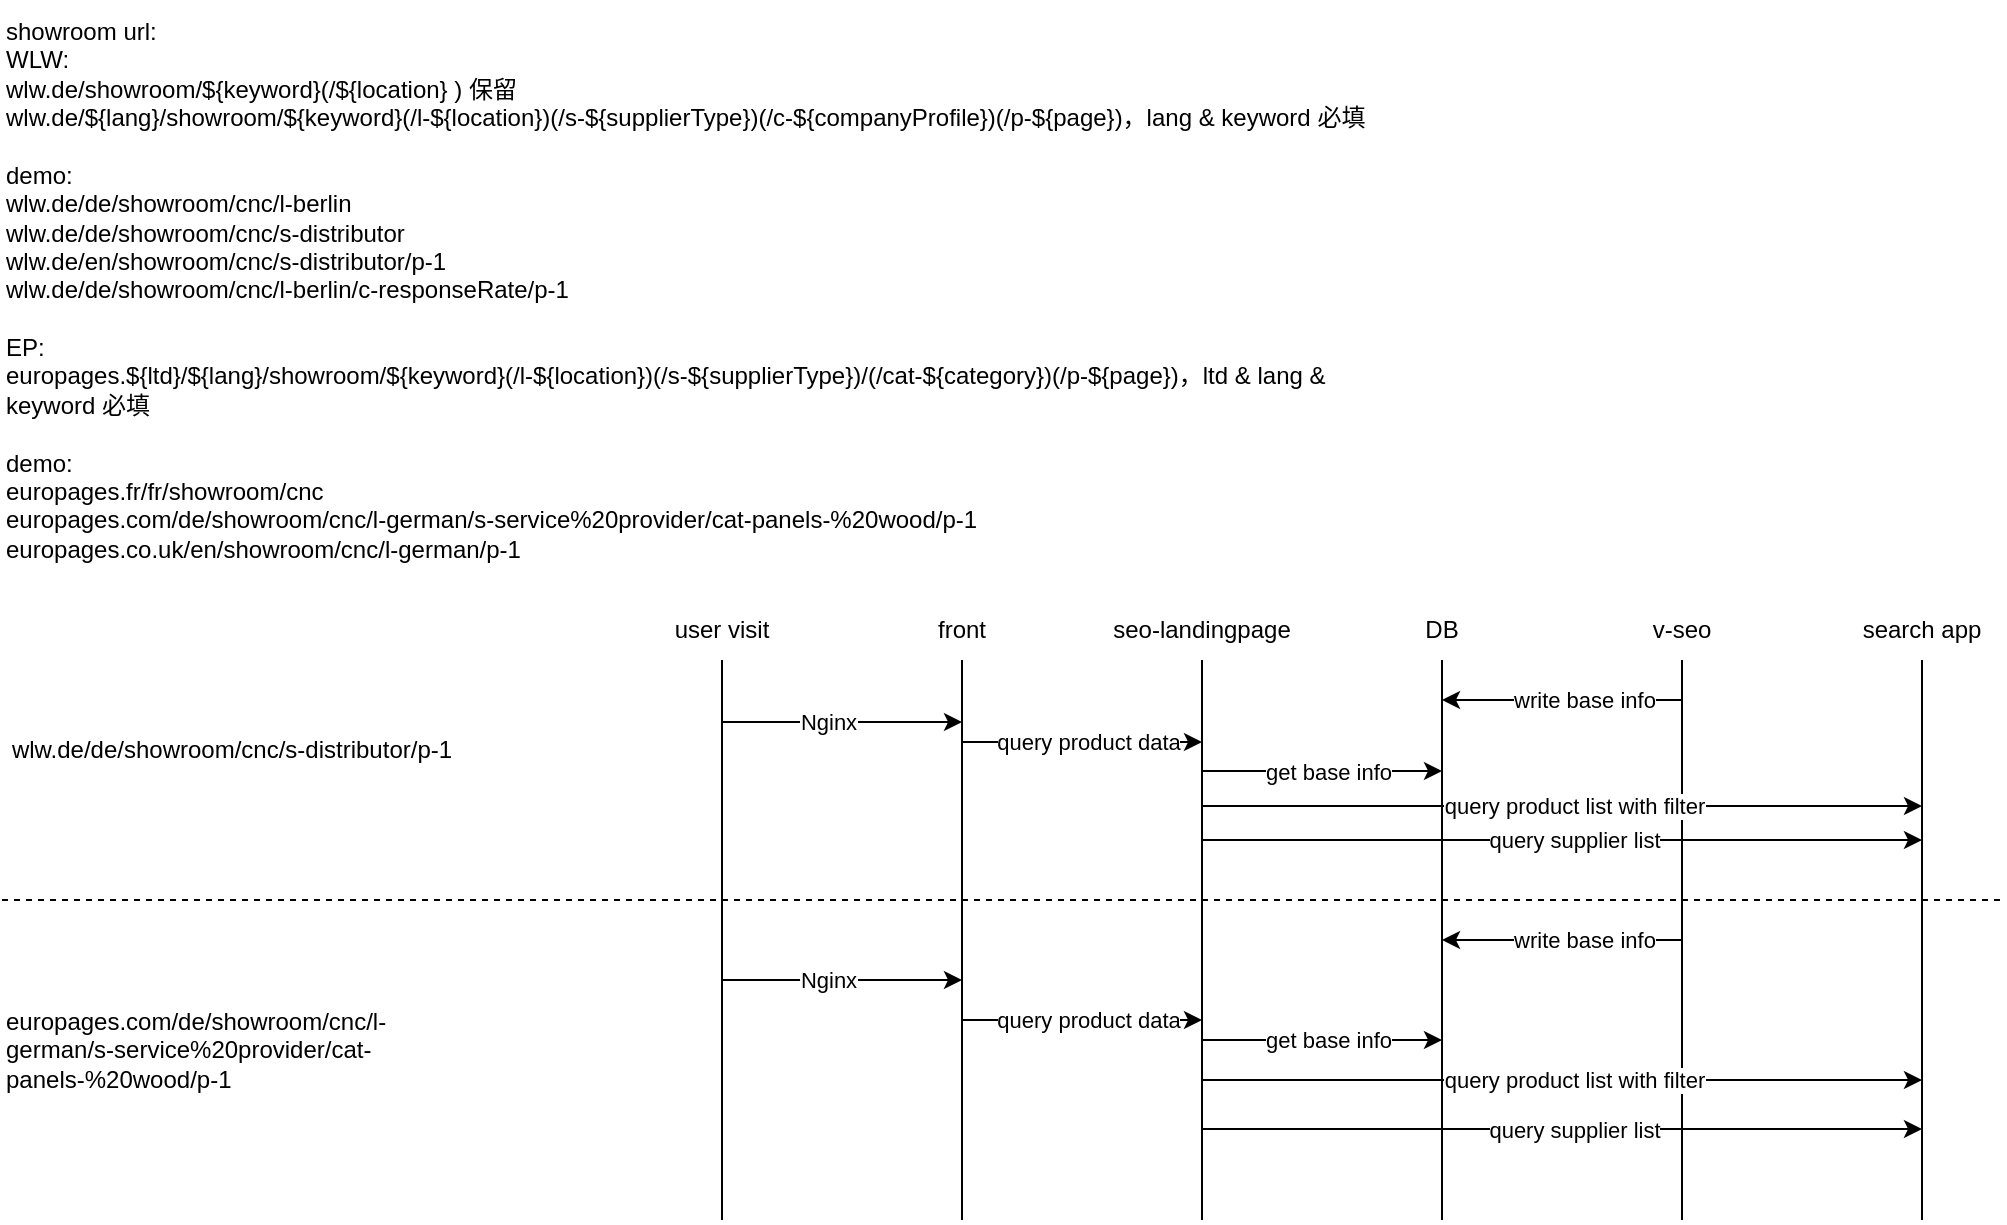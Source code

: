 <mxfile version="24.7.6">
  <diagram name="第 1 页" id="8QHE-VYR7Ac-7rWeXqXU">
    <mxGraphModel dx="2501" dy="1827" grid="1" gridSize="10" guides="1" tooltips="1" connect="1" arrows="1" fold="1" page="1" pageScale="1" pageWidth="827" pageHeight="1169" math="0" shadow="0">
      <root>
        <mxCell id="0" />
        <mxCell id="1" parent="0" />
        <mxCell id="p3VlO4Lueq0eT8ngaBwh-2" value="" style="endArrow=none;html=1;rounded=0;" edge="1" parent="1">
          <mxGeometry width="50" height="50" relative="1" as="geometry">
            <mxPoint x="120" y="400" as="sourcePoint" />
            <mxPoint x="120" y="120" as="targetPoint" />
          </mxGeometry>
        </mxCell>
        <mxCell id="p3VlO4Lueq0eT8ngaBwh-3" value="" style="endArrow=none;html=1;rounded=0;" edge="1" parent="1">
          <mxGeometry width="50" height="50" relative="1" as="geometry">
            <mxPoint x="240" y="400" as="sourcePoint" />
            <mxPoint x="240" y="120" as="targetPoint" />
          </mxGeometry>
        </mxCell>
        <mxCell id="p3VlO4Lueq0eT8ngaBwh-4" value="" style="endArrow=none;html=1;rounded=0;" edge="1" parent="1">
          <mxGeometry width="50" height="50" relative="1" as="geometry">
            <mxPoint x="360" y="400" as="sourcePoint" />
            <mxPoint x="360" y="120" as="targetPoint" />
          </mxGeometry>
        </mxCell>
        <mxCell id="p3VlO4Lueq0eT8ngaBwh-5" value="" style="endArrow=none;html=1;rounded=0;" edge="1" parent="1">
          <mxGeometry width="50" height="50" relative="1" as="geometry">
            <mxPoint x="480" y="400" as="sourcePoint" />
            <mxPoint x="480" y="120" as="targetPoint" />
          </mxGeometry>
        </mxCell>
        <mxCell id="p3VlO4Lueq0eT8ngaBwh-6" value="" style="endArrow=none;html=1;rounded=0;" edge="1" parent="1">
          <mxGeometry width="50" height="50" relative="1" as="geometry">
            <mxPoint x="600" y="400" as="sourcePoint" />
            <mxPoint x="600" y="120" as="targetPoint" />
          </mxGeometry>
        </mxCell>
        <mxCell id="p3VlO4Lueq0eT8ngaBwh-7" value="user visit" style="text;html=1;align=center;verticalAlign=middle;whiteSpace=wrap;rounded=0;" vertex="1" parent="1">
          <mxGeometry x="90" y="90" width="60" height="30" as="geometry" />
        </mxCell>
        <mxCell id="p3VlO4Lueq0eT8ngaBwh-8" value="front" style="text;html=1;align=center;verticalAlign=middle;whiteSpace=wrap;rounded=0;" vertex="1" parent="1">
          <mxGeometry x="200" y="90" width="80" height="30" as="geometry" />
        </mxCell>
        <mxCell id="p3VlO4Lueq0eT8ngaBwh-9" value="seo-landingpage" style="text;html=1;align=center;verticalAlign=middle;whiteSpace=wrap;rounded=0;" vertex="1" parent="1">
          <mxGeometry x="310" y="90" width="100" height="30" as="geometry" />
        </mxCell>
        <mxCell id="p3VlO4Lueq0eT8ngaBwh-10" value="DB" style="text;html=1;align=center;verticalAlign=middle;whiteSpace=wrap;rounded=0;" vertex="1" parent="1">
          <mxGeometry x="440" y="90" width="80" height="30" as="geometry" />
        </mxCell>
        <mxCell id="p3VlO4Lueq0eT8ngaBwh-11" value="v-seo" style="text;html=1;align=center;verticalAlign=middle;whiteSpace=wrap;rounded=0;" vertex="1" parent="1">
          <mxGeometry x="560" y="90" width="80" height="30" as="geometry" />
        </mxCell>
        <mxCell id="p3VlO4Lueq0eT8ngaBwh-12" value="" style="endArrow=none;html=1;rounded=0;" edge="1" parent="1">
          <mxGeometry width="50" height="50" relative="1" as="geometry">
            <mxPoint x="720" y="400" as="sourcePoint" />
            <mxPoint x="720" y="120" as="targetPoint" />
          </mxGeometry>
        </mxCell>
        <mxCell id="p3VlO4Lueq0eT8ngaBwh-13" value="search app" style="text;html=1;align=center;verticalAlign=middle;whiteSpace=wrap;rounded=0;" vertex="1" parent="1">
          <mxGeometry x="680" y="90" width="80" height="30" as="geometry" />
        </mxCell>
        <mxCell id="p3VlO4Lueq0eT8ngaBwh-14" value="" style="endArrow=none;dashed=1;html=1;rounded=0;" edge="1" parent="1">
          <mxGeometry width="50" height="50" relative="1" as="geometry">
            <mxPoint x="-240" y="240" as="sourcePoint" />
            <mxPoint x="760" y="240" as="targetPoint" />
          </mxGeometry>
        </mxCell>
        <mxCell id="p3VlO4Lueq0eT8ngaBwh-16" value="&lt;div&gt;&lt;div style=&quot;text-align: left;&quot;&gt;wlw.de/de/showroom/cnc/s-&lt;span style=&quot;background-color: initial;&quot;&gt;distributor/p-1&lt;/span&gt;&lt;/div&gt;&lt;/div&gt;" style="text;html=1;align=center;verticalAlign=middle;whiteSpace=wrap;rounded=0;" vertex="1" parent="1">
          <mxGeometry x="-240" y="140" width="230" height="50" as="geometry" />
        </mxCell>
        <mxCell id="p3VlO4Lueq0eT8ngaBwh-17" value="&lt;div style=&quot;&quot;&gt;&lt;span style=&quot;background-color: initial;&quot;&gt;showroom url:&lt;/span&gt;&lt;/div&gt;&lt;div style=&quot;&quot;&gt;&lt;span style=&quot;background-color: initial;&quot;&gt;WLW:&lt;/span&gt;&lt;/div&gt;&lt;div&gt;wlw.de/showroom/${keyword}(/${location} ) 保留&lt;br&gt;&lt;div&gt;wlw.de/${lang}/showroom/${keyword}(/l-${location})(/s-${supplierType})(/c-${companyProfile})(/p-${page})，lang &amp;amp; keyword 必填&lt;/div&gt;&lt;/div&gt;&lt;div&gt;&lt;br&gt;&lt;/div&gt;&lt;div&gt;demo:&lt;/div&gt;&lt;div&gt;wlw.de/de/showroom/cnc/l-berlin&lt;/div&gt;&lt;div&gt;&lt;div&gt;wlw.de/de/showroom/cnc/s-&lt;span style=&quot;background-color: initial;&quot;&gt;distributor&lt;/span&gt;&lt;/div&gt;&lt;/div&gt;&lt;div&gt;&lt;div&gt;wlw.de/en/showroom/cnc/s-&lt;span style=&quot;background-color: initial;&quot;&gt;distributor/p-1&lt;/span&gt;&lt;/div&gt;&lt;/div&gt;&lt;div&gt;&lt;span style=&quot;background-color: initial;&quot;&gt;wlw.de/de/showroom/cnc/l-berlin/c-&lt;/span&gt;&lt;span style=&quot;background-color: initial;&quot;&gt;responseRate/p-1&lt;br&gt;&lt;/span&gt;&lt;/div&gt;&lt;div&gt;&lt;span style=&quot;background-color: initial;&quot;&gt;&lt;br&gt;&lt;/span&gt;&lt;/div&gt;&lt;div&gt;&lt;span style=&quot;background-color: initial;&quot;&gt;EP:&lt;/span&gt;&lt;/div&gt;&lt;div&gt;&lt;span style=&quot;background-color: initial;&quot;&gt;europages.${ltd}/${lang}/showroom/${keyword}(/l-${location})(/&lt;/span&gt;&lt;span style=&quot;background-color: initial;&quot;&gt;s-${supplierType}&lt;/span&gt;&lt;span style=&quot;background-color: initial;&quot;&gt;)/(/cat-${category})(/p-${page})，ltd &amp;amp; lang &amp;amp; keyword 必填&lt;/span&gt;&lt;/div&gt;&lt;div&gt;&lt;span style=&quot;background-color: initial;&quot;&gt;&lt;br&gt;&lt;/span&gt;&lt;/div&gt;&lt;div&gt;&lt;span style=&quot;background-color: initial;&quot;&gt;demo:&lt;/span&gt;&lt;/div&gt;&lt;div&gt;&lt;div&gt;&lt;span style=&quot;background-color: initial;&quot;&gt;europages.fr/fr/showroom/cnc&lt;/span&gt;&lt;/div&gt;&lt;/div&gt;&lt;div&gt;&lt;span style=&quot;background-color: initial;&quot;&gt;europages.com/de/showroom/cnc/l-german/s-&lt;/span&gt;&lt;span style=&quot;background-color: initial;&quot;&gt;service%20provider/cat-&lt;/span&gt;&lt;span style=&quot;background-color: initial;&quot;&gt;panels-%20wood/p-1&lt;/span&gt;&lt;/div&gt;&lt;div&gt;&lt;div&gt;&lt;span style=&quot;background-color: initial;&quot;&gt;europages.co.uk/en/showroom/cnc/l-german/&lt;/span&gt;&lt;span style=&quot;background-color: initial;&quot;&gt;p-1&lt;/span&gt;&lt;/div&gt;&lt;/div&gt;" style="text;html=1;align=left;verticalAlign=middle;whiteSpace=wrap;rounded=0;" vertex="1" parent="1">
          <mxGeometry x="-240" y="-210" width="690" height="290" as="geometry" />
        </mxCell>
        <mxCell id="p3VlO4Lueq0eT8ngaBwh-18" value="" style="endArrow=classic;html=1;rounded=0;" edge="1" parent="1">
          <mxGeometry width="50" height="50" relative="1" as="geometry">
            <mxPoint x="120" y="151" as="sourcePoint" />
            <mxPoint x="240" y="151" as="targetPoint" />
          </mxGeometry>
        </mxCell>
        <mxCell id="p3VlO4Lueq0eT8ngaBwh-20" value="Nginx" style="edgeLabel;html=1;align=center;verticalAlign=middle;resizable=0;points=[];" vertex="1" connectable="0" parent="p3VlO4Lueq0eT8ngaBwh-18">
          <mxGeometry x="-0.125" relative="1" as="geometry">
            <mxPoint as="offset" />
          </mxGeometry>
        </mxCell>
        <mxCell id="p3VlO4Lueq0eT8ngaBwh-19" value="" style="endArrow=classic;html=1;rounded=0;" edge="1" parent="1">
          <mxGeometry width="50" height="50" relative="1" as="geometry">
            <mxPoint x="240" y="161" as="sourcePoint" />
            <mxPoint x="360" y="161" as="targetPoint" />
          </mxGeometry>
        </mxCell>
        <mxCell id="p3VlO4Lueq0eT8ngaBwh-21" value="query product data" style="edgeLabel;html=1;align=center;verticalAlign=middle;resizable=0;points=[];" vertex="1" connectable="0" parent="p3VlO4Lueq0eT8ngaBwh-19">
          <mxGeometry x="0.025" y="1" relative="1" as="geometry">
            <mxPoint x="1" y="1" as="offset" />
          </mxGeometry>
        </mxCell>
        <mxCell id="p3VlO4Lueq0eT8ngaBwh-22" value="" style="endArrow=classic;html=1;rounded=0;" edge="1" parent="1">
          <mxGeometry width="50" height="50" relative="1" as="geometry">
            <mxPoint x="360" y="175.5" as="sourcePoint" />
            <mxPoint x="480" y="175.5" as="targetPoint" />
          </mxGeometry>
        </mxCell>
        <mxCell id="p3VlO4Lueq0eT8ngaBwh-23" value="get base info" style="edgeLabel;html=1;align=center;verticalAlign=middle;resizable=0;points=[];" vertex="1" connectable="0" parent="p3VlO4Lueq0eT8ngaBwh-22">
          <mxGeometry x="0.025" y="1" relative="1" as="geometry">
            <mxPoint x="1" y="1" as="offset" />
          </mxGeometry>
        </mxCell>
        <mxCell id="p3VlO4Lueq0eT8ngaBwh-25" value="" style="endArrow=classic;html=1;rounded=0;" edge="1" parent="1">
          <mxGeometry width="50" height="50" relative="1" as="geometry">
            <mxPoint x="360" y="193" as="sourcePoint" />
            <mxPoint x="720" y="193" as="targetPoint" />
          </mxGeometry>
        </mxCell>
        <mxCell id="p3VlO4Lueq0eT8ngaBwh-26" value="query product list with filter" style="edgeLabel;html=1;align=center;verticalAlign=middle;resizable=0;points=[];" vertex="1" connectable="0" parent="p3VlO4Lueq0eT8ngaBwh-25">
          <mxGeometry x="0.025" y="1" relative="1" as="geometry">
            <mxPoint x="1" y="1" as="offset" />
          </mxGeometry>
        </mxCell>
        <mxCell id="p3VlO4Lueq0eT8ngaBwh-27" value="" style="endArrow=classic;html=1;rounded=0;" edge="1" parent="1">
          <mxGeometry width="50" height="50" relative="1" as="geometry">
            <mxPoint x="600" y="140" as="sourcePoint" />
            <mxPoint x="480" y="140" as="targetPoint" />
          </mxGeometry>
        </mxCell>
        <mxCell id="p3VlO4Lueq0eT8ngaBwh-28" value="write base info" style="edgeLabel;html=1;align=center;verticalAlign=middle;resizable=0;points=[];" vertex="1" connectable="0" parent="p3VlO4Lueq0eT8ngaBwh-27">
          <mxGeometry x="-0.208" y="-3" relative="1" as="geometry">
            <mxPoint x="-2" y="3" as="offset" />
          </mxGeometry>
        </mxCell>
        <mxCell id="p3VlO4Lueq0eT8ngaBwh-29" value="" style="endArrow=classic;html=1;rounded=0;" edge="1" parent="1">
          <mxGeometry width="50" height="50" relative="1" as="geometry">
            <mxPoint x="360" y="210" as="sourcePoint" />
            <mxPoint x="720" y="210" as="targetPoint" />
          </mxGeometry>
        </mxCell>
        <mxCell id="p3VlO4Lueq0eT8ngaBwh-30" value="query supplier list" style="edgeLabel;html=1;align=center;verticalAlign=middle;resizable=0;points=[];" vertex="1" connectable="0" parent="p3VlO4Lueq0eT8ngaBwh-29">
          <mxGeometry x="0.025" y="1" relative="1" as="geometry">
            <mxPoint x="1" y="1" as="offset" />
          </mxGeometry>
        </mxCell>
        <mxCell id="p3VlO4Lueq0eT8ngaBwh-32" value="" style="endArrow=classic;html=1;rounded=0;" edge="1" parent="1">
          <mxGeometry width="50" height="50" relative="1" as="geometry">
            <mxPoint x="120" y="280" as="sourcePoint" />
            <mxPoint x="240" y="280" as="targetPoint" />
          </mxGeometry>
        </mxCell>
        <mxCell id="p3VlO4Lueq0eT8ngaBwh-33" value="Nginx" style="edgeLabel;html=1;align=center;verticalAlign=middle;resizable=0;points=[];" vertex="1" connectable="0" parent="p3VlO4Lueq0eT8ngaBwh-32">
          <mxGeometry x="-0.125" relative="1" as="geometry">
            <mxPoint as="offset" />
          </mxGeometry>
        </mxCell>
        <mxCell id="p3VlO4Lueq0eT8ngaBwh-34" value="" style="endArrow=classic;html=1;rounded=0;" edge="1" parent="1">
          <mxGeometry width="50" height="50" relative="1" as="geometry">
            <mxPoint x="240" y="300" as="sourcePoint" />
            <mxPoint x="360" y="300" as="targetPoint" />
          </mxGeometry>
        </mxCell>
        <mxCell id="p3VlO4Lueq0eT8ngaBwh-35" value="query product data" style="edgeLabel;html=1;align=center;verticalAlign=middle;resizable=0;points=[];" vertex="1" connectable="0" parent="p3VlO4Lueq0eT8ngaBwh-34">
          <mxGeometry x="0.025" y="1" relative="1" as="geometry">
            <mxPoint x="1" y="1" as="offset" />
          </mxGeometry>
        </mxCell>
        <mxCell id="p3VlO4Lueq0eT8ngaBwh-36" value="" style="endArrow=classic;html=1;rounded=0;" edge="1" parent="1">
          <mxGeometry width="50" height="50" relative="1" as="geometry">
            <mxPoint x="360" y="310" as="sourcePoint" />
            <mxPoint x="480" y="310" as="targetPoint" />
          </mxGeometry>
        </mxCell>
        <mxCell id="p3VlO4Lueq0eT8ngaBwh-37" value="get base info" style="edgeLabel;html=1;align=center;verticalAlign=middle;resizable=0;points=[];" vertex="1" connectable="0" parent="p3VlO4Lueq0eT8ngaBwh-36">
          <mxGeometry x="0.025" y="1" relative="1" as="geometry">
            <mxPoint x="1" y="1" as="offset" />
          </mxGeometry>
        </mxCell>
        <mxCell id="p3VlO4Lueq0eT8ngaBwh-38" value="" style="endArrow=classic;html=1;rounded=0;" edge="1" parent="1">
          <mxGeometry width="50" height="50" relative="1" as="geometry">
            <mxPoint x="600" y="260" as="sourcePoint" />
            <mxPoint x="480" y="260" as="targetPoint" />
          </mxGeometry>
        </mxCell>
        <mxCell id="p3VlO4Lueq0eT8ngaBwh-39" value="write base info" style="edgeLabel;html=1;align=center;verticalAlign=middle;resizable=0;points=[];" vertex="1" connectable="0" parent="p3VlO4Lueq0eT8ngaBwh-38">
          <mxGeometry x="-0.208" y="-3" relative="1" as="geometry">
            <mxPoint x="-2" y="3" as="offset" />
          </mxGeometry>
        </mxCell>
        <mxCell id="p3VlO4Lueq0eT8ngaBwh-40" value="" style="endArrow=classic;html=1;rounded=0;" edge="1" parent="1">
          <mxGeometry width="50" height="50" relative="1" as="geometry">
            <mxPoint x="360" y="330" as="sourcePoint" />
            <mxPoint x="720" y="330" as="targetPoint" />
          </mxGeometry>
        </mxCell>
        <mxCell id="p3VlO4Lueq0eT8ngaBwh-41" value="query product list with filter" style="edgeLabel;html=1;align=center;verticalAlign=middle;resizable=0;points=[];" vertex="1" connectable="0" parent="p3VlO4Lueq0eT8ngaBwh-40">
          <mxGeometry x="0.025" y="1" relative="1" as="geometry">
            <mxPoint x="1" y="1" as="offset" />
          </mxGeometry>
        </mxCell>
        <mxCell id="p3VlO4Lueq0eT8ngaBwh-42" value="" style="endArrow=classic;html=1;rounded=0;" edge="1" parent="1">
          <mxGeometry width="50" height="50" relative="1" as="geometry">
            <mxPoint x="360" y="354.5" as="sourcePoint" />
            <mxPoint x="720" y="354.5" as="targetPoint" />
          </mxGeometry>
        </mxCell>
        <mxCell id="p3VlO4Lueq0eT8ngaBwh-43" value="query supplier list" style="edgeLabel;html=1;align=center;verticalAlign=middle;resizable=0;points=[];" vertex="1" connectable="0" parent="p3VlO4Lueq0eT8ngaBwh-42">
          <mxGeometry x="0.025" y="1" relative="1" as="geometry">
            <mxPoint x="1" y="1" as="offset" />
          </mxGeometry>
        </mxCell>
        <mxCell id="p3VlO4Lueq0eT8ngaBwh-44" value="europages.com/de/showroom/cnc/l-german/s-service%20provider/cat-panels-%20wood/p-1" style="text;html=1;align=left;verticalAlign=middle;whiteSpace=wrap;rounded=0;" vertex="1" parent="1">
          <mxGeometry x="-240" y="270" width="210" height="90" as="geometry" />
        </mxCell>
      </root>
    </mxGraphModel>
  </diagram>
</mxfile>
